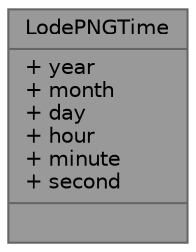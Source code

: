 digraph "LodePNGTime"
{
 // INTERACTIVE_SVG=YES
 // LATEX_PDF_SIZE
  bgcolor="transparent";
  edge [fontname=Helvetica,fontsize=10,labelfontname=Helvetica,labelfontsize=10];
  node [fontname=Helvetica,fontsize=10,shape=box,height=0.2,width=0.4];
  Node1 [shape=record,label="{LodePNGTime\n|+ year\l+ month\l+ day\l+ hour\l+ minute\l+ second\l|}",height=0.2,width=0.4,color="gray40", fillcolor="grey60", style="filled", fontcolor="black",tooltip=" "];
}

